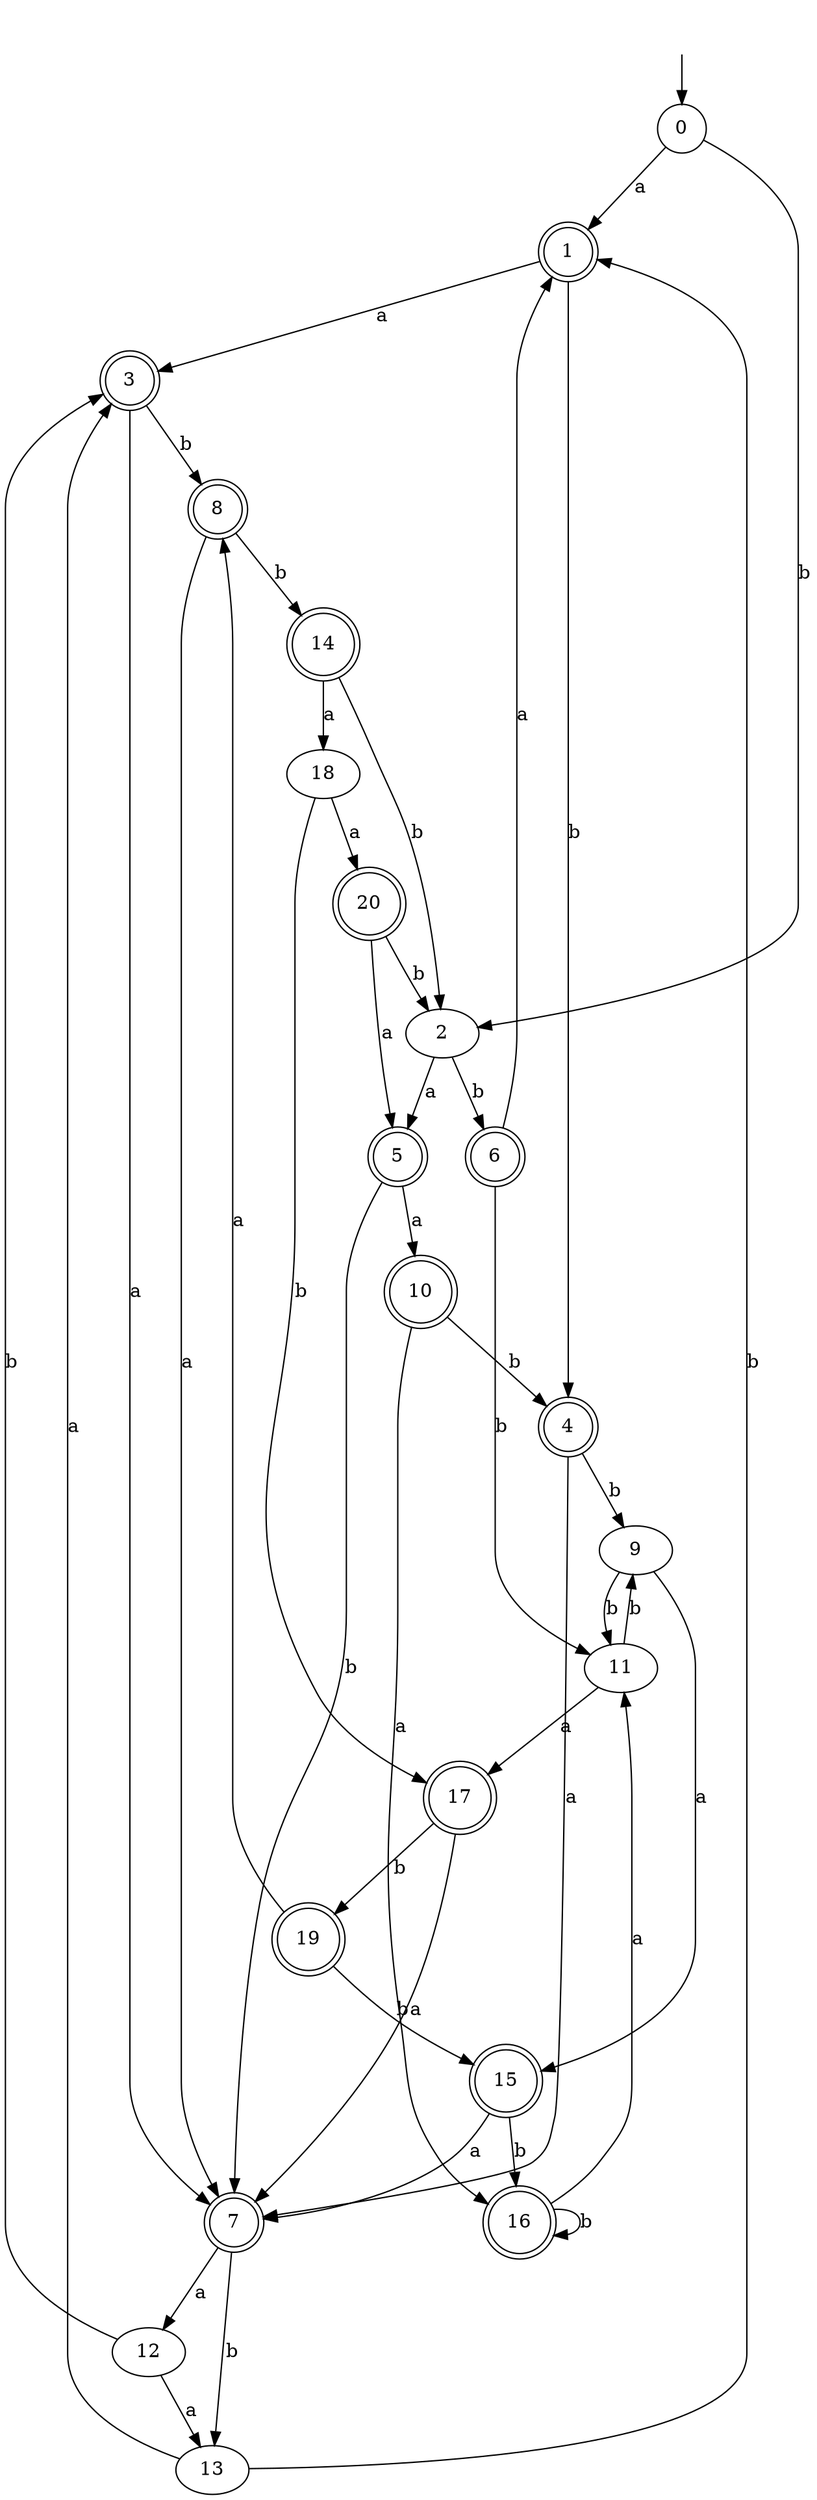 digraph RandomDFA {
  __start0 [label="", shape=none];
  __start0 -> 0 [label=""];
  0 [shape=circle]
  0 -> 1 [label="a"]
  0 -> 2 [label="b"]
  1 [shape=doublecircle]
  1 -> 3 [label="a"]
  1 -> 4 [label="b"]
  2
  2 -> 5 [label="a"]
  2 -> 6 [label="b"]
  3 [shape=doublecircle]
  3 -> 7 [label="a"]
  3 -> 8 [label="b"]
  4 [shape=doublecircle]
  4 -> 7 [label="a"]
  4 -> 9 [label="b"]
  5 [shape=doublecircle]
  5 -> 10 [label="a"]
  5 -> 7 [label="b"]
  6 [shape=doublecircle]
  6 -> 1 [label="a"]
  6 -> 11 [label="b"]
  7 [shape=doublecircle]
  7 -> 12 [label="a"]
  7 -> 13 [label="b"]
  8 [shape=doublecircle]
  8 -> 7 [label="a"]
  8 -> 14 [label="b"]
  9
  9 -> 15 [label="a"]
  9 -> 11 [label="b"]
  10 [shape=doublecircle]
  10 -> 16 [label="a"]
  10 -> 4 [label="b"]
  11
  11 -> 17 [label="a"]
  11 -> 9 [label="b"]
  12
  12 -> 13 [label="a"]
  12 -> 3 [label="b"]
  13
  13 -> 3 [label="a"]
  13 -> 1 [label="b"]
  14 [shape=doublecircle]
  14 -> 18 [label="a"]
  14 -> 2 [label="b"]
  15 [shape=doublecircle]
  15 -> 7 [label="a"]
  15 -> 16 [label="b"]
  16 [shape=doublecircle]
  16 -> 11 [label="a"]
  16 -> 16 [label="b"]
  17 [shape=doublecircle]
  17 -> 7 [label="a"]
  17 -> 19 [label="b"]
  18
  18 -> 20 [label="a"]
  18 -> 17 [label="b"]
  19 [shape=doublecircle]
  19 -> 8 [label="a"]
  19 -> 15 [label="b"]
  20 [shape=doublecircle]
  20 -> 5 [label="a"]
  20 -> 2 [label="b"]
}
